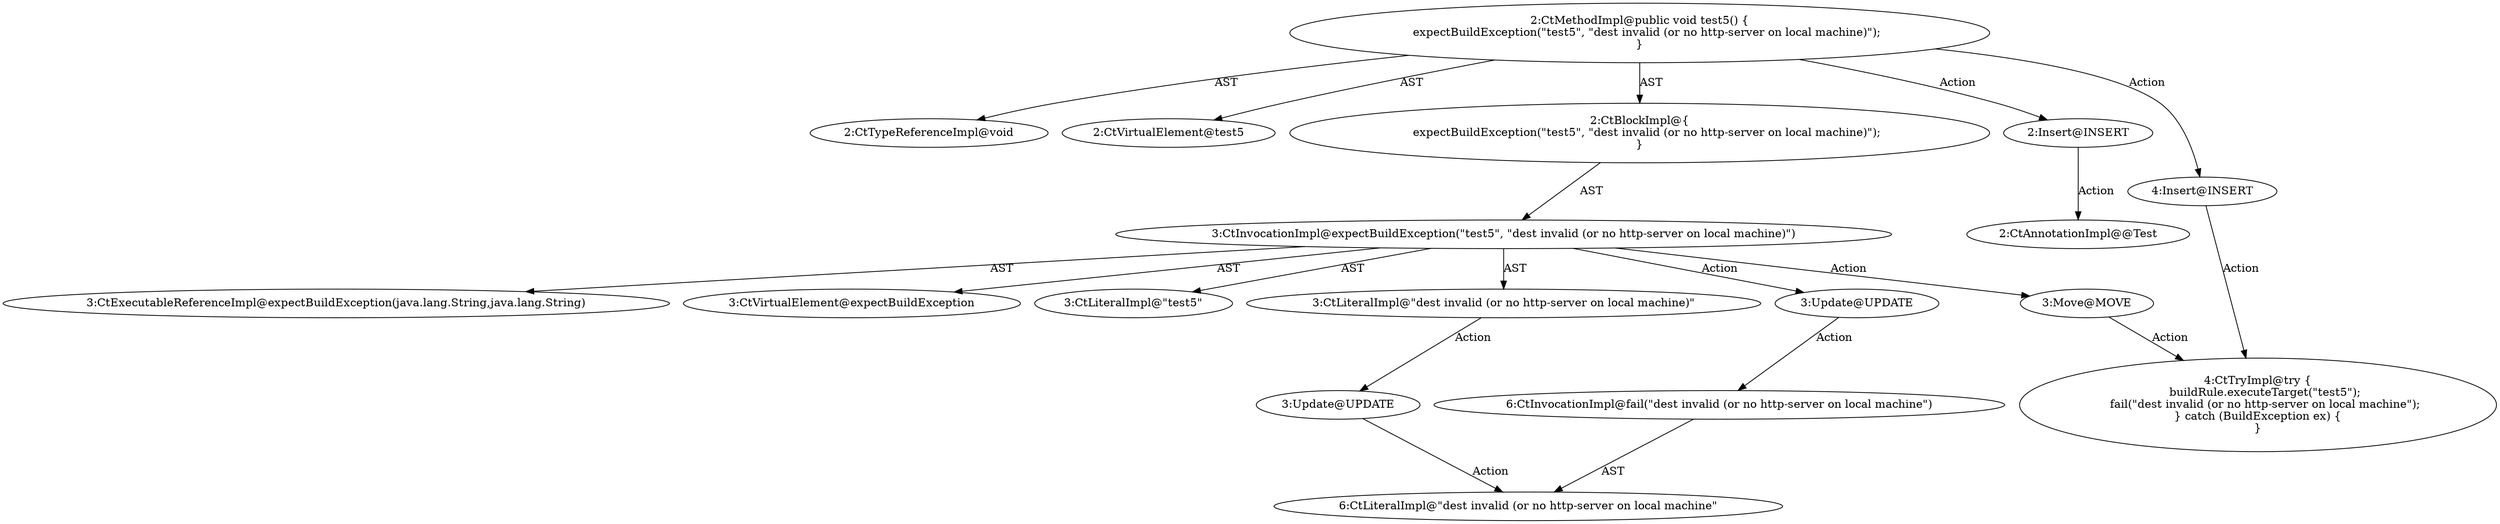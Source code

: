 digraph "test5#?" {
0 [label="2:CtTypeReferenceImpl@void" shape=ellipse]
1 [label="2:CtVirtualElement@test5" shape=ellipse]
2 [label="3:CtExecutableReferenceImpl@expectBuildException(java.lang.String,java.lang.String)" shape=ellipse]
3 [label="3:CtVirtualElement@expectBuildException" shape=ellipse]
4 [label="3:CtLiteralImpl@\"test5\"" shape=ellipse]
5 [label="3:CtLiteralImpl@\"dest invalid (or no http-server on local machine)\"" shape=ellipse]
6 [label="3:CtInvocationImpl@expectBuildException(\"test5\", \"dest invalid (or no http-server on local machine)\")" shape=ellipse]
7 [label="2:CtBlockImpl@\{
    expectBuildException(\"test5\", \"dest invalid (or no http-server on local machine)\");
\}" shape=ellipse]
8 [label="2:CtMethodImpl@public void test5() \{
    expectBuildException(\"test5\", \"dest invalid (or no http-server on local machine)\");
\}" shape=ellipse]
9 [label="3:Update@UPDATE" shape=ellipse]
10 [label="6:CtInvocationImpl@fail(\"dest invalid (or no http-server on local machine\")" shape=ellipse]
11 [label="3:Update@UPDATE" shape=ellipse]
12 [label="6:CtLiteralImpl@\"dest invalid (or no http-server on local machine\"" shape=ellipse]
13 [label="2:Insert@INSERT" shape=ellipse]
14 [label="2:CtAnnotationImpl@@Test" shape=ellipse]
15 [label="4:Insert@INSERT" shape=ellipse]
16 [label="4:CtTryImpl@try \{
    buildRule.executeTarget(\"test5\");
    fail(\"dest invalid (or no http-server on local machine\");
\} catch (BuildException ex) \{
\}" shape=ellipse]
17 [label="3:Move@MOVE" shape=ellipse]
5 -> 11 [label="Action"];
6 -> 3 [label="AST"];
6 -> 2 [label="AST"];
6 -> 4 [label="AST"];
6 -> 5 [label="AST"];
6 -> 9 [label="Action"];
6 -> 17 [label="Action"];
7 -> 6 [label="AST"];
8 -> 1 [label="AST"];
8 -> 0 [label="AST"];
8 -> 7 [label="AST"];
8 -> 13 [label="Action"];
8 -> 15 [label="Action"];
9 -> 10 [label="Action"];
10 -> 12 [label="AST"];
11 -> 12 [label="Action"];
13 -> 14 [label="Action"];
15 -> 16 [label="Action"];
17 -> 16 [label="Action"];
}